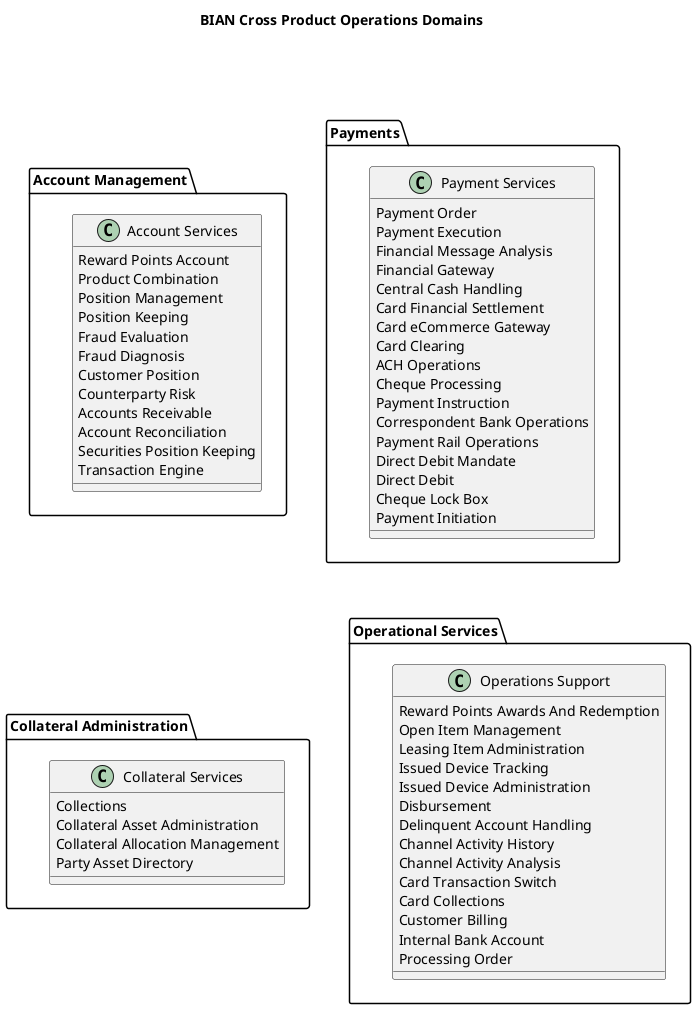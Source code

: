 @startuml BIAN Cross Product Operations

title BIAN Cross Product Operations Domains

!define LAYOUT top to bottom direction

' Row 1
together {
  package "Payments" as PAYMENTS {
    class "Payment Services" as PAY {
      Payment Order
      Payment Execution
      Financial Message Analysis
      Financial Gateway
      Central Cash Handling
      Card Financial Settlement
      Card eCommerce Gateway
      Card Clearing
      ACH Operations
      Cheque Processing
      Payment Instruction
      Correspondent Bank Operations
      Payment Rail Operations
      Direct Debit Mandate
      Direct Debit
      Cheque Lock Box
      Payment Initiation
    }
  }

  package "Account Management" as ACCT_MGMT {
    class "Account Services" as ACCT {
      Reward Points Account
      Product Combination
      Position Management
      Position Keeping
      Fraud Evaluation
      Fraud Diagnosis
      Customer Position
      Counterparty Risk
      Accounts Receivable
      Account Reconciliation
      Securities Position Keeping
      Transaction Engine
    }
  }
}

' Row 2
together {
  package "Operational Services" as OPS_SVC {
    class "Operations Support" as OPS {
      Reward Points Awards And Redemption
      Open Item Management
      Leasing Item Administration
      Issued Device Tracking
      Issued Device Administration
      Disbursement
      Delinquent Account Handling
      Channel Activity History
      Channel Activity Analysis
      Card Transaction Switch
      Card Collections
      Customer Billing
      Internal Bank Account
      Processing Order
    }
  }

  package "Collateral Administration" as COLLATERAL {
    class "Collateral Services" as COL {
      Collections
      Collateral Asset Administration
      Collateral Allocation Management
      Party Asset Directory
    }
  }
}

' Layout positioning
PAYMENTS -[hidden]right- ACCT_MGMT
OPS_SVC -[hidden]right- COLLATERAL
PAYMENTS -[hidden]down- OPS_SVC
ACCT_MGMT -[hidden]down- COLLATERAL

@enduml